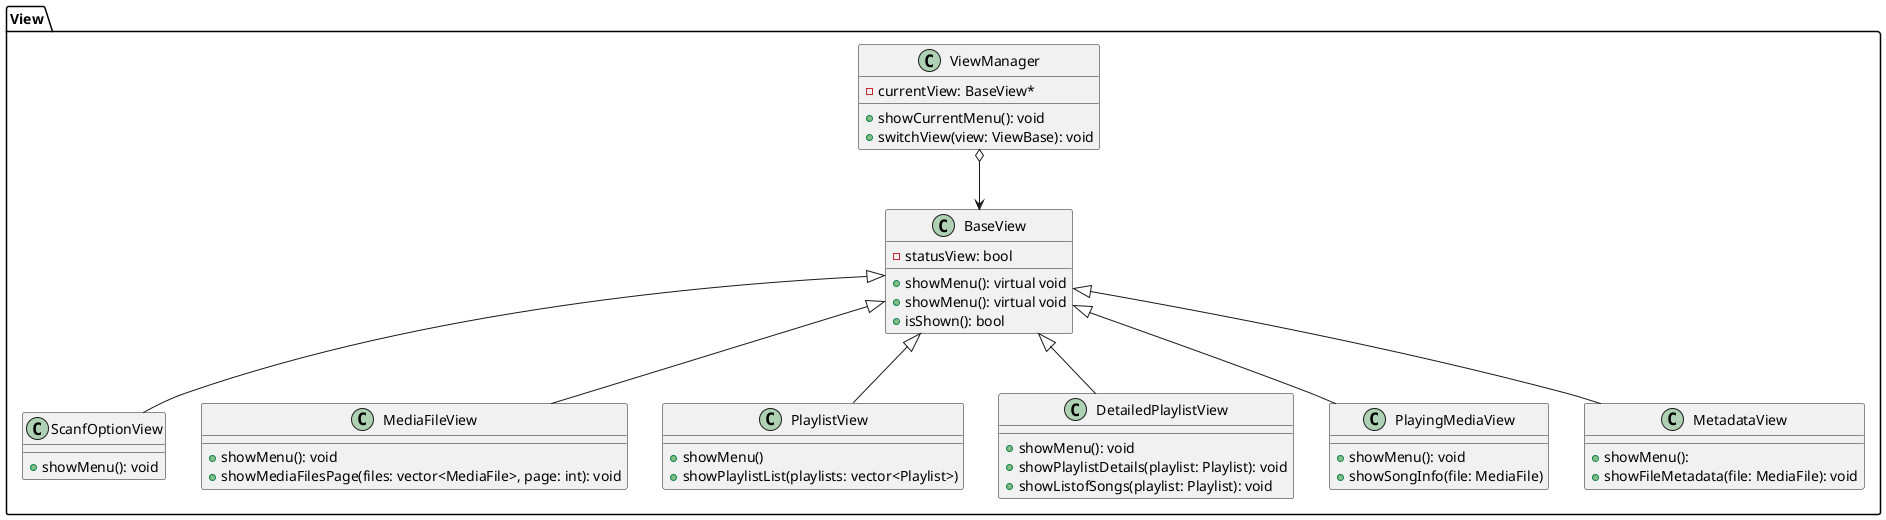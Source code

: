 @startuml view

package View {
    class BaseView { 
        - statusView: bool
        + showMenu(): virtual void
        + showMenu(): virtual void
        + isShown(): bool
    }

    class ScanfOptionView {
        + showMenu(): void
    }

    class MediaFileView {
        + showMenu(): void
        + showMediaFilesPage(files: vector<MediaFile>, page: int): void
    }

    class PlaylistView {
        + showMenu()
        + showPlaylistList(playlists: vector<Playlist>)
    }

    class DetailedPlaylistView {
        + showMenu(): void
        + showPlaylistDetails(playlist: Playlist): void
        + showListofSongs(playlist: Playlist): void
    }

    class PlayingMediaView {
        + showMenu(): void
        + showSongInfo(file: MediaFile)
    }

    class MetadataView {
        + showMenu():
        + showFileMetadata(file: MediaFile): void
    }

    class ViewManager {
        - currentView: BaseView*
        + showCurrentMenu(): void
        + switchView(view: ViewBase): void
    }
    ViewManager o--> BaseView
    BaseView <|-- ScanfOptionView
    BaseView <|-- MediaFileView
    BaseView <|-- PlaylistView
    BaseView <|-- DetailedPlaylistView
    BaseView <|-- PlayingMediaView
    BaseView <|-- MetadataView
}

@enduml

